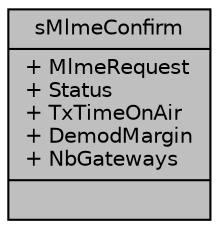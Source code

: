 digraph "sMlmeConfirm"
{
  edge [fontname="Helvetica",fontsize="10",labelfontname="Helvetica",labelfontsize="10"];
  node [fontname="Helvetica",fontsize="10",shape=record];
  Node1 [label="{sMlmeConfirm\n|+ MlmeRequest\l+ Status\l+ TxTimeOnAir\l+ DemodMargin\l+ NbGateways\l|}",height=0.2,width=0.4,color="black", fillcolor="grey75", style="filled", fontcolor="black"];
}
